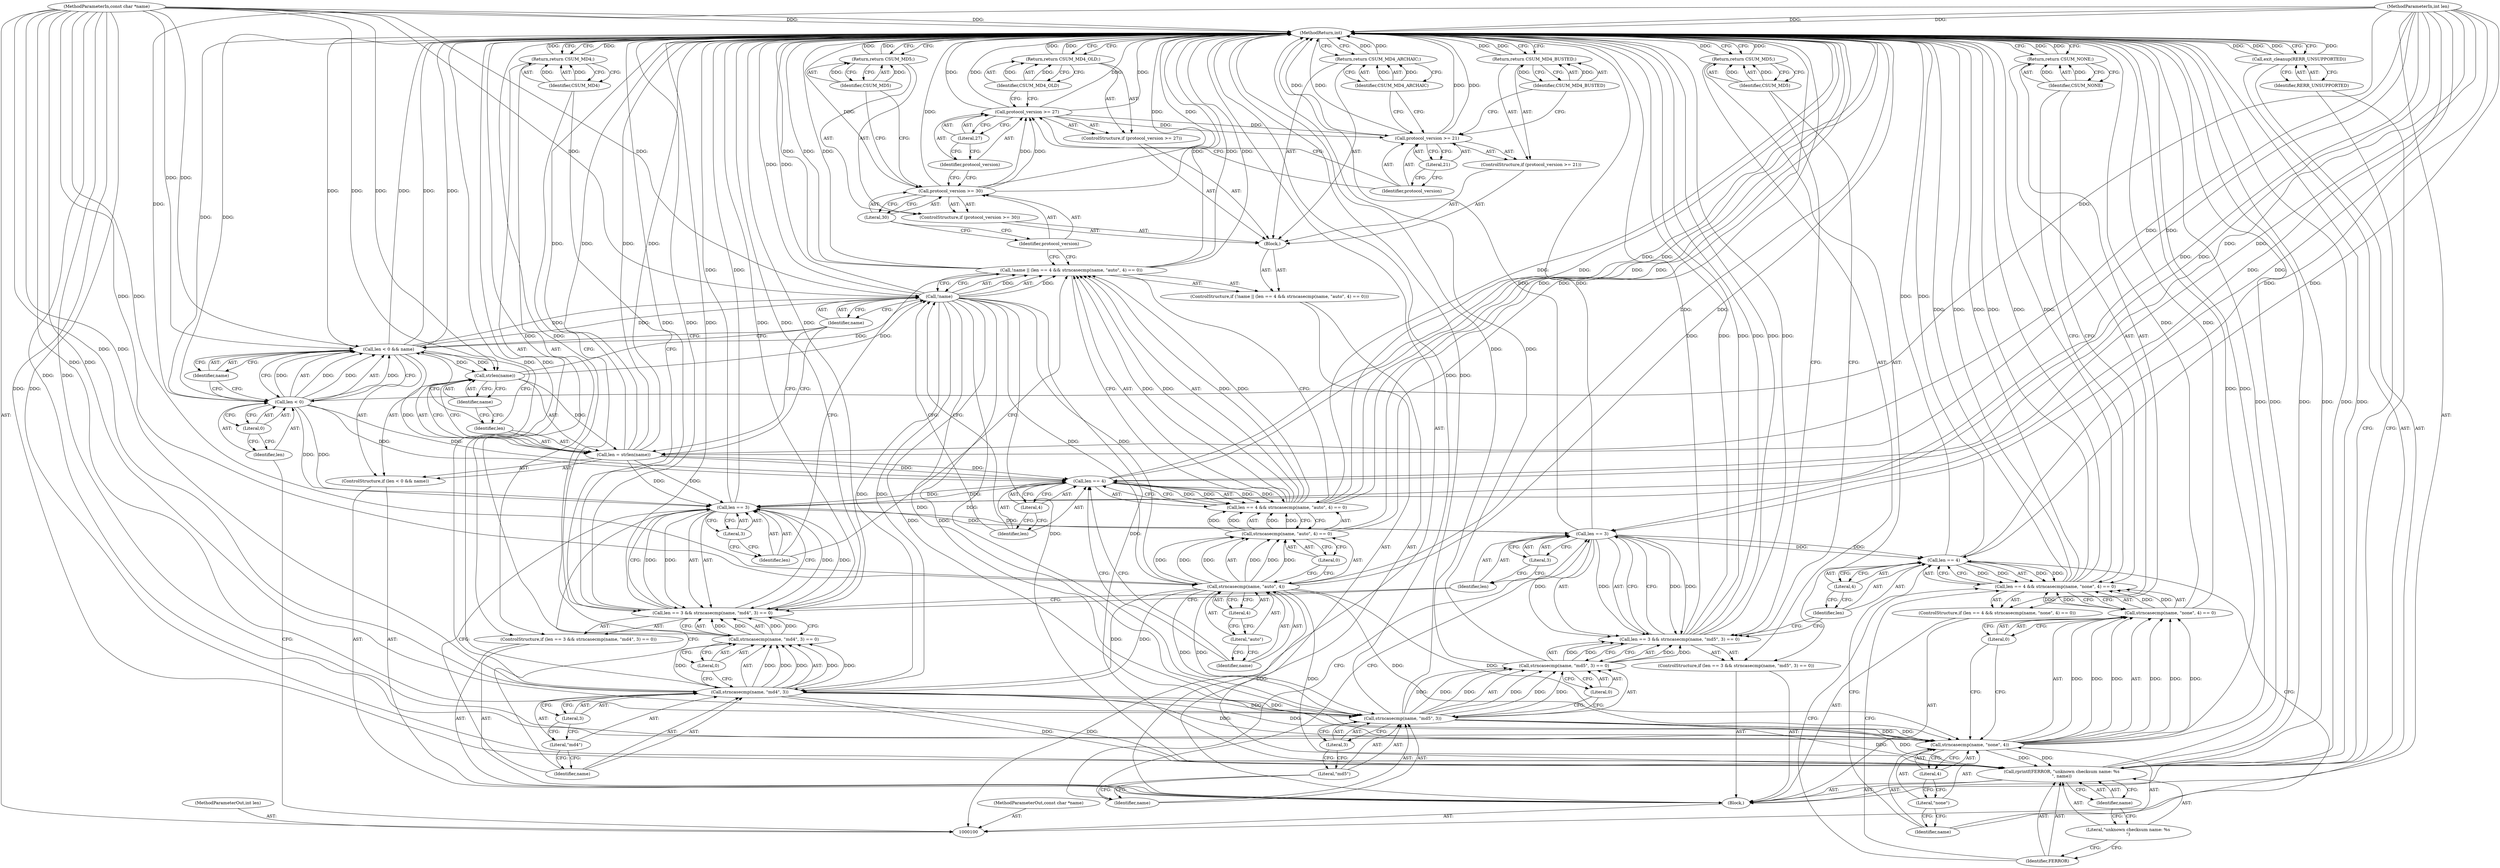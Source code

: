 digraph "0_samba_7b8a4ecd6ff9cdf4e5d3850ebf822f1e989255b3_2" {
"1000194" [label="(MethodReturn,int)"];
"1000101" [label="(MethodParameterIn,const char *name)"];
"1000255" [label="(MethodParameterOut,const char *name)"];
"1000102" [label="(MethodParameterIn,int len)"];
"1000256" [label="(MethodParameterOut,int len)"];
"1000139" [label="(Return,return CSUM_MD4_OLD;)"];
"1000140" [label="(Identifier,CSUM_MD4_OLD)"];
"1000141" [label="(ControlStructure,if (protocol_version >= 21))"];
"1000142" [label="(Call,protocol_version >= 21)"];
"1000143" [label="(Identifier,protocol_version)"];
"1000144" [label="(Literal,21)"];
"1000145" [label="(Return,return CSUM_MD4_BUSTED;)"];
"1000146" [label="(Identifier,CSUM_MD4_BUSTED)"];
"1000147" [label="(Return,return CSUM_MD4_ARCHAIC;)"];
"1000148" [label="(Identifier,CSUM_MD4_ARCHAIC)"];
"1000150" [label="(Call,len == 3 && strncasecmp(name, \"md4\", 3) == 0)"];
"1000151" [label="(Call,len == 3)"];
"1000152" [label="(Identifier,len)"];
"1000153" [label="(Literal,3)"];
"1000154" [label="(Call,strncasecmp(name, \"md4\", 3) == 0)"];
"1000155" [label="(Call,strncasecmp(name, \"md4\", 3))"];
"1000156" [label="(Identifier,name)"];
"1000157" [label="(Literal,\"md4\")"];
"1000158" [label="(Literal,3)"];
"1000159" [label="(Literal,0)"];
"1000149" [label="(ControlStructure,if (len == 3 && strncasecmp(name, \"md4\", 3) == 0))"];
"1000160" [label="(Return,return CSUM_MD4;)"];
"1000161" [label="(Identifier,CSUM_MD4)"];
"1000162" [label="(ControlStructure,if (len == 3 && strncasecmp(name, \"md5\", 3) == 0))"];
"1000166" [label="(Literal,3)"];
"1000167" [label="(Call,strncasecmp(name, \"md5\", 3) == 0)"];
"1000168" [label="(Call,strncasecmp(name, \"md5\", 3))"];
"1000169" [label="(Identifier,name)"];
"1000170" [label="(Literal,\"md5\")"];
"1000171" [label="(Literal,3)"];
"1000172" [label="(Literal,0)"];
"1000163" [label="(Call,len == 3 && strncasecmp(name, \"md5\", 3) == 0)"];
"1000164" [label="(Call,len == 3)"];
"1000165" [label="(Identifier,len)"];
"1000173" [label="(Return,return CSUM_MD5;)"];
"1000174" [label="(Identifier,CSUM_MD5)"];
"1000175" [label="(ControlStructure,if (len == 4 && strncasecmp(name, \"none\", 4) == 0))"];
"1000179" [label="(Literal,4)"];
"1000180" [label="(Call,strncasecmp(name, \"none\", 4) == 0)"];
"1000181" [label="(Call,strncasecmp(name, \"none\", 4))"];
"1000182" [label="(Identifier,name)"];
"1000183" [label="(Literal,\"none\")"];
"1000184" [label="(Literal,4)"];
"1000185" [label="(Literal,0)"];
"1000176" [label="(Call,len == 4 && strncasecmp(name, \"none\", 4) == 0)"];
"1000177" [label="(Call,len == 4)"];
"1000178" [label="(Identifier,len)"];
"1000103" [label="(Block,)"];
"1000186" [label="(Return,return CSUM_NONE;)"];
"1000187" [label="(Identifier,CSUM_NONE)"];
"1000188" [label="(Call,rprintf(FERROR, \"unknown checksum name: %s\n\", name))"];
"1000190" [label="(Literal,\"unknown checksum name: %s\n\")"];
"1000191" [label="(Identifier,name)"];
"1000189" [label="(Identifier,FERROR)"];
"1000192" [label="(Call,exit_cleanup(RERR_UNSUPPORTED))"];
"1000193" [label="(Identifier,RERR_UNSUPPORTED)"];
"1000104" [label="(ControlStructure,if (len < 0 && name))"];
"1000108" [label="(Literal,0)"];
"1000109" [label="(Identifier,name)"];
"1000105" [label="(Call,len < 0 && name)"];
"1000106" [label="(Call,len < 0)"];
"1000107" [label="(Identifier,len)"];
"1000113" [label="(Identifier,name)"];
"1000110" [label="(Call,len = strlen(name))"];
"1000111" [label="(Identifier,len)"];
"1000112" [label="(Call,strlen(name))"];
"1000114" [label="(ControlStructure,if (!name || (len == 4 && strncasecmp(name, \"auto\", 4) == 0)))"];
"1000118" [label="(Call,len == 4 && strncasecmp(name, \"auto\", 4) == 0)"];
"1000119" [label="(Call,len == 4)"];
"1000120" [label="(Identifier,len)"];
"1000121" [label="(Literal,4)"];
"1000122" [label="(Call,strncasecmp(name, \"auto\", 4) == 0)"];
"1000123" [label="(Call,strncasecmp(name, \"auto\", 4))"];
"1000124" [label="(Identifier,name)"];
"1000125" [label="(Literal,\"auto\")"];
"1000115" [label="(Call,!name || (len == 4 && strncasecmp(name, \"auto\", 4) == 0))"];
"1000116" [label="(Call,!name)"];
"1000126" [label="(Literal,4)"];
"1000127" [label="(Literal,0)"];
"1000117" [label="(Identifier,name)"];
"1000128" [label="(Block,)"];
"1000129" [label="(ControlStructure,if (protocol_version >= 30))"];
"1000132" [label="(Literal,30)"];
"1000130" [label="(Call,protocol_version >= 30)"];
"1000131" [label="(Identifier,protocol_version)"];
"1000134" [label="(Identifier,CSUM_MD5)"];
"1000133" [label="(Return,return CSUM_MD5;)"];
"1000135" [label="(ControlStructure,if (protocol_version >= 27))"];
"1000138" [label="(Literal,27)"];
"1000136" [label="(Call,protocol_version >= 27)"];
"1000137" [label="(Identifier,protocol_version)"];
"1000194" -> "1000100"  [label="AST: "];
"1000194" -> "1000133"  [label="CFG: "];
"1000194" -> "1000139"  [label="CFG: "];
"1000194" -> "1000145"  [label="CFG: "];
"1000194" -> "1000147"  [label="CFG: "];
"1000194" -> "1000160"  [label="CFG: "];
"1000194" -> "1000173"  [label="CFG: "];
"1000194" -> "1000186"  [label="CFG: "];
"1000194" -> "1000192"  [label="CFG: "];
"1000145" -> "1000194"  [label="DDG: "];
"1000173" -> "1000194"  [label="DDG: "];
"1000147" -> "1000194"  [label="DDG: "];
"1000142" -> "1000194"  [label="DDG: "];
"1000142" -> "1000194"  [label="DDG: "];
"1000168" -> "1000194"  [label="DDG: "];
"1000105" -> "1000194"  [label="DDG: "];
"1000105" -> "1000194"  [label="DDG: "];
"1000188" -> "1000194"  [label="DDG: "];
"1000188" -> "1000194"  [label="DDG: "];
"1000188" -> "1000194"  [label="DDG: "];
"1000122" -> "1000194"  [label="DDG: "];
"1000151" -> "1000194"  [label="DDG: "];
"1000180" -> "1000194"  [label="DDG: "];
"1000176" -> "1000194"  [label="DDG: "];
"1000176" -> "1000194"  [label="DDG: "];
"1000176" -> "1000194"  [label="DDG: "];
"1000115" -> "1000194"  [label="DDG: "];
"1000115" -> "1000194"  [label="DDG: "];
"1000115" -> "1000194"  [label="DDG: "];
"1000150" -> "1000194"  [label="DDG: "];
"1000150" -> "1000194"  [label="DDG: "];
"1000150" -> "1000194"  [label="DDG: "];
"1000155" -> "1000194"  [label="DDG: "];
"1000118" -> "1000194"  [label="DDG: "];
"1000118" -> "1000194"  [label="DDG: "];
"1000163" -> "1000194"  [label="DDG: "];
"1000163" -> "1000194"  [label="DDG: "];
"1000163" -> "1000194"  [label="DDG: "];
"1000181" -> "1000194"  [label="DDG: "];
"1000116" -> "1000194"  [label="DDG: "];
"1000177" -> "1000194"  [label="DDG: "];
"1000167" -> "1000194"  [label="DDG: "];
"1000130" -> "1000194"  [label="DDG: "];
"1000130" -> "1000194"  [label="DDG: "];
"1000106" -> "1000194"  [label="DDG: "];
"1000154" -> "1000194"  [label="DDG: "];
"1000102" -> "1000194"  [label="DDG: "];
"1000110" -> "1000194"  [label="DDG: "];
"1000110" -> "1000194"  [label="DDG: "];
"1000192" -> "1000194"  [label="DDG: "];
"1000192" -> "1000194"  [label="DDG: "];
"1000101" -> "1000194"  [label="DDG: "];
"1000119" -> "1000194"  [label="DDG: "];
"1000136" -> "1000194"  [label="DDG: "];
"1000136" -> "1000194"  [label="DDG: "];
"1000123" -> "1000194"  [label="DDG: "];
"1000164" -> "1000194"  [label="DDG: "];
"1000133" -> "1000194"  [label="DDG: "];
"1000139" -> "1000194"  [label="DDG: "];
"1000186" -> "1000194"  [label="DDG: "];
"1000160" -> "1000194"  [label="DDG: "];
"1000101" -> "1000100"  [label="AST: "];
"1000101" -> "1000194"  [label="DDG: "];
"1000101" -> "1000105"  [label="DDG: "];
"1000101" -> "1000112"  [label="DDG: "];
"1000101" -> "1000116"  [label="DDG: "];
"1000101" -> "1000123"  [label="DDG: "];
"1000101" -> "1000155"  [label="DDG: "];
"1000101" -> "1000168"  [label="DDG: "];
"1000101" -> "1000181"  [label="DDG: "];
"1000101" -> "1000188"  [label="DDG: "];
"1000255" -> "1000100"  [label="AST: "];
"1000102" -> "1000100"  [label="AST: "];
"1000102" -> "1000194"  [label="DDG: "];
"1000102" -> "1000106"  [label="DDG: "];
"1000102" -> "1000110"  [label="DDG: "];
"1000102" -> "1000119"  [label="DDG: "];
"1000102" -> "1000151"  [label="DDG: "];
"1000102" -> "1000164"  [label="DDG: "];
"1000102" -> "1000177"  [label="DDG: "];
"1000256" -> "1000100"  [label="AST: "];
"1000139" -> "1000135"  [label="AST: "];
"1000139" -> "1000140"  [label="CFG: "];
"1000140" -> "1000139"  [label="AST: "];
"1000194" -> "1000139"  [label="CFG: "];
"1000139" -> "1000194"  [label="DDG: "];
"1000140" -> "1000139"  [label="DDG: "];
"1000140" -> "1000139"  [label="AST: "];
"1000140" -> "1000136"  [label="CFG: "];
"1000139" -> "1000140"  [label="CFG: "];
"1000140" -> "1000139"  [label="DDG: "];
"1000141" -> "1000128"  [label="AST: "];
"1000142" -> "1000141"  [label="AST: "];
"1000145" -> "1000141"  [label="AST: "];
"1000142" -> "1000141"  [label="AST: "];
"1000142" -> "1000144"  [label="CFG: "];
"1000143" -> "1000142"  [label="AST: "];
"1000144" -> "1000142"  [label="AST: "];
"1000146" -> "1000142"  [label="CFG: "];
"1000148" -> "1000142"  [label="CFG: "];
"1000142" -> "1000194"  [label="DDG: "];
"1000142" -> "1000194"  [label="DDG: "];
"1000136" -> "1000142"  [label="DDG: "];
"1000143" -> "1000142"  [label="AST: "];
"1000143" -> "1000136"  [label="CFG: "];
"1000144" -> "1000143"  [label="CFG: "];
"1000144" -> "1000142"  [label="AST: "];
"1000144" -> "1000143"  [label="CFG: "];
"1000142" -> "1000144"  [label="CFG: "];
"1000145" -> "1000141"  [label="AST: "];
"1000145" -> "1000146"  [label="CFG: "];
"1000146" -> "1000145"  [label="AST: "];
"1000194" -> "1000145"  [label="CFG: "];
"1000145" -> "1000194"  [label="DDG: "];
"1000146" -> "1000145"  [label="DDG: "];
"1000146" -> "1000145"  [label="AST: "];
"1000146" -> "1000142"  [label="CFG: "];
"1000145" -> "1000146"  [label="CFG: "];
"1000146" -> "1000145"  [label="DDG: "];
"1000147" -> "1000128"  [label="AST: "];
"1000147" -> "1000148"  [label="CFG: "];
"1000148" -> "1000147"  [label="AST: "];
"1000194" -> "1000147"  [label="CFG: "];
"1000147" -> "1000194"  [label="DDG: "];
"1000148" -> "1000147"  [label="DDG: "];
"1000148" -> "1000147"  [label="AST: "];
"1000148" -> "1000142"  [label="CFG: "];
"1000147" -> "1000148"  [label="CFG: "];
"1000148" -> "1000147"  [label="DDG: "];
"1000150" -> "1000149"  [label="AST: "];
"1000150" -> "1000151"  [label="CFG: "];
"1000150" -> "1000154"  [label="CFG: "];
"1000151" -> "1000150"  [label="AST: "];
"1000154" -> "1000150"  [label="AST: "];
"1000161" -> "1000150"  [label="CFG: "];
"1000165" -> "1000150"  [label="CFG: "];
"1000150" -> "1000194"  [label="DDG: "];
"1000150" -> "1000194"  [label="DDG: "];
"1000150" -> "1000194"  [label="DDG: "];
"1000151" -> "1000150"  [label="DDG: "];
"1000151" -> "1000150"  [label="DDG: "];
"1000154" -> "1000150"  [label="DDG: "];
"1000154" -> "1000150"  [label="DDG: "];
"1000151" -> "1000150"  [label="AST: "];
"1000151" -> "1000153"  [label="CFG: "];
"1000152" -> "1000151"  [label="AST: "];
"1000153" -> "1000151"  [label="AST: "];
"1000156" -> "1000151"  [label="CFG: "];
"1000150" -> "1000151"  [label="CFG: "];
"1000151" -> "1000194"  [label="DDG: "];
"1000151" -> "1000150"  [label="DDG: "];
"1000151" -> "1000150"  [label="DDG: "];
"1000106" -> "1000151"  [label="DDG: "];
"1000119" -> "1000151"  [label="DDG: "];
"1000110" -> "1000151"  [label="DDG: "];
"1000102" -> "1000151"  [label="DDG: "];
"1000151" -> "1000164"  [label="DDG: "];
"1000152" -> "1000151"  [label="AST: "];
"1000152" -> "1000115"  [label="CFG: "];
"1000153" -> "1000152"  [label="CFG: "];
"1000153" -> "1000151"  [label="AST: "];
"1000153" -> "1000152"  [label="CFG: "];
"1000151" -> "1000153"  [label="CFG: "];
"1000154" -> "1000150"  [label="AST: "];
"1000154" -> "1000159"  [label="CFG: "];
"1000155" -> "1000154"  [label="AST: "];
"1000159" -> "1000154"  [label="AST: "];
"1000150" -> "1000154"  [label="CFG: "];
"1000154" -> "1000194"  [label="DDG: "];
"1000154" -> "1000150"  [label="DDG: "];
"1000154" -> "1000150"  [label="DDG: "];
"1000155" -> "1000154"  [label="DDG: "];
"1000155" -> "1000154"  [label="DDG: "];
"1000155" -> "1000154"  [label="DDG: "];
"1000155" -> "1000154"  [label="AST: "];
"1000155" -> "1000158"  [label="CFG: "];
"1000156" -> "1000155"  [label="AST: "];
"1000157" -> "1000155"  [label="AST: "];
"1000158" -> "1000155"  [label="AST: "];
"1000159" -> "1000155"  [label="CFG: "];
"1000155" -> "1000194"  [label="DDG: "];
"1000155" -> "1000154"  [label="DDG: "];
"1000155" -> "1000154"  [label="DDG: "];
"1000155" -> "1000154"  [label="DDG: "];
"1000116" -> "1000155"  [label="DDG: "];
"1000123" -> "1000155"  [label="DDG: "];
"1000101" -> "1000155"  [label="DDG: "];
"1000155" -> "1000168"  [label="DDG: "];
"1000155" -> "1000181"  [label="DDG: "];
"1000155" -> "1000188"  [label="DDG: "];
"1000156" -> "1000155"  [label="AST: "];
"1000156" -> "1000151"  [label="CFG: "];
"1000157" -> "1000156"  [label="CFG: "];
"1000157" -> "1000155"  [label="AST: "];
"1000157" -> "1000156"  [label="CFG: "];
"1000158" -> "1000157"  [label="CFG: "];
"1000158" -> "1000155"  [label="AST: "];
"1000158" -> "1000157"  [label="CFG: "];
"1000155" -> "1000158"  [label="CFG: "];
"1000159" -> "1000154"  [label="AST: "];
"1000159" -> "1000155"  [label="CFG: "];
"1000154" -> "1000159"  [label="CFG: "];
"1000149" -> "1000103"  [label="AST: "];
"1000150" -> "1000149"  [label="AST: "];
"1000160" -> "1000149"  [label="AST: "];
"1000160" -> "1000149"  [label="AST: "];
"1000160" -> "1000161"  [label="CFG: "];
"1000161" -> "1000160"  [label="AST: "];
"1000194" -> "1000160"  [label="CFG: "];
"1000160" -> "1000194"  [label="DDG: "];
"1000161" -> "1000160"  [label="DDG: "];
"1000161" -> "1000160"  [label="AST: "];
"1000161" -> "1000150"  [label="CFG: "];
"1000160" -> "1000161"  [label="CFG: "];
"1000161" -> "1000160"  [label="DDG: "];
"1000162" -> "1000103"  [label="AST: "];
"1000163" -> "1000162"  [label="AST: "];
"1000173" -> "1000162"  [label="AST: "];
"1000166" -> "1000164"  [label="AST: "];
"1000166" -> "1000165"  [label="CFG: "];
"1000164" -> "1000166"  [label="CFG: "];
"1000167" -> "1000163"  [label="AST: "];
"1000167" -> "1000172"  [label="CFG: "];
"1000168" -> "1000167"  [label="AST: "];
"1000172" -> "1000167"  [label="AST: "];
"1000163" -> "1000167"  [label="CFG: "];
"1000167" -> "1000194"  [label="DDG: "];
"1000167" -> "1000163"  [label="DDG: "];
"1000167" -> "1000163"  [label="DDG: "];
"1000168" -> "1000167"  [label="DDG: "];
"1000168" -> "1000167"  [label="DDG: "];
"1000168" -> "1000167"  [label="DDG: "];
"1000168" -> "1000167"  [label="AST: "];
"1000168" -> "1000171"  [label="CFG: "];
"1000169" -> "1000168"  [label="AST: "];
"1000170" -> "1000168"  [label="AST: "];
"1000171" -> "1000168"  [label="AST: "];
"1000172" -> "1000168"  [label="CFG: "];
"1000168" -> "1000194"  [label="DDG: "];
"1000168" -> "1000167"  [label="DDG: "];
"1000168" -> "1000167"  [label="DDG: "];
"1000168" -> "1000167"  [label="DDG: "];
"1000116" -> "1000168"  [label="DDG: "];
"1000155" -> "1000168"  [label="DDG: "];
"1000123" -> "1000168"  [label="DDG: "];
"1000101" -> "1000168"  [label="DDG: "];
"1000168" -> "1000181"  [label="DDG: "];
"1000168" -> "1000188"  [label="DDG: "];
"1000169" -> "1000168"  [label="AST: "];
"1000169" -> "1000164"  [label="CFG: "];
"1000170" -> "1000169"  [label="CFG: "];
"1000170" -> "1000168"  [label="AST: "];
"1000170" -> "1000169"  [label="CFG: "];
"1000171" -> "1000170"  [label="CFG: "];
"1000171" -> "1000168"  [label="AST: "];
"1000171" -> "1000170"  [label="CFG: "];
"1000168" -> "1000171"  [label="CFG: "];
"1000172" -> "1000167"  [label="AST: "];
"1000172" -> "1000168"  [label="CFG: "];
"1000167" -> "1000172"  [label="CFG: "];
"1000163" -> "1000162"  [label="AST: "];
"1000163" -> "1000164"  [label="CFG: "];
"1000163" -> "1000167"  [label="CFG: "];
"1000164" -> "1000163"  [label="AST: "];
"1000167" -> "1000163"  [label="AST: "];
"1000174" -> "1000163"  [label="CFG: "];
"1000178" -> "1000163"  [label="CFG: "];
"1000163" -> "1000194"  [label="DDG: "];
"1000163" -> "1000194"  [label="DDG: "];
"1000163" -> "1000194"  [label="DDG: "];
"1000164" -> "1000163"  [label="DDG: "];
"1000164" -> "1000163"  [label="DDG: "];
"1000167" -> "1000163"  [label="DDG: "];
"1000167" -> "1000163"  [label="DDG: "];
"1000164" -> "1000163"  [label="AST: "];
"1000164" -> "1000166"  [label="CFG: "];
"1000165" -> "1000164"  [label="AST: "];
"1000166" -> "1000164"  [label="AST: "];
"1000169" -> "1000164"  [label="CFG: "];
"1000163" -> "1000164"  [label="CFG: "];
"1000164" -> "1000194"  [label="DDG: "];
"1000164" -> "1000163"  [label="DDG: "];
"1000164" -> "1000163"  [label="DDG: "];
"1000151" -> "1000164"  [label="DDG: "];
"1000102" -> "1000164"  [label="DDG: "];
"1000164" -> "1000177"  [label="DDG: "];
"1000165" -> "1000164"  [label="AST: "];
"1000165" -> "1000150"  [label="CFG: "];
"1000166" -> "1000165"  [label="CFG: "];
"1000173" -> "1000162"  [label="AST: "];
"1000173" -> "1000174"  [label="CFG: "];
"1000174" -> "1000173"  [label="AST: "];
"1000194" -> "1000173"  [label="CFG: "];
"1000173" -> "1000194"  [label="DDG: "];
"1000174" -> "1000173"  [label="DDG: "];
"1000174" -> "1000173"  [label="AST: "];
"1000174" -> "1000163"  [label="CFG: "];
"1000173" -> "1000174"  [label="CFG: "];
"1000174" -> "1000173"  [label="DDG: "];
"1000175" -> "1000103"  [label="AST: "];
"1000176" -> "1000175"  [label="AST: "];
"1000186" -> "1000175"  [label="AST: "];
"1000179" -> "1000177"  [label="AST: "];
"1000179" -> "1000178"  [label="CFG: "];
"1000177" -> "1000179"  [label="CFG: "];
"1000180" -> "1000176"  [label="AST: "];
"1000180" -> "1000185"  [label="CFG: "];
"1000181" -> "1000180"  [label="AST: "];
"1000185" -> "1000180"  [label="AST: "];
"1000176" -> "1000180"  [label="CFG: "];
"1000180" -> "1000194"  [label="DDG: "];
"1000180" -> "1000176"  [label="DDG: "];
"1000180" -> "1000176"  [label="DDG: "];
"1000181" -> "1000180"  [label="DDG: "];
"1000181" -> "1000180"  [label="DDG: "];
"1000181" -> "1000180"  [label="DDG: "];
"1000181" -> "1000180"  [label="AST: "];
"1000181" -> "1000184"  [label="CFG: "];
"1000182" -> "1000181"  [label="AST: "];
"1000183" -> "1000181"  [label="AST: "];
"1000184" -> "1000181"  [label="AST: "];
"1000185" -> "1000181"  [label="CFG: "];
"1000181" -> "1000194"  [label="DDG: "];
"1000181" -> "1000180"  [label="DDG: "];
"1000181" -> "1000180"  [label="DDG: "];
"1000181" -> "1000180"  [label="DDG: "];
"1000116" -> "1000181"  [label="DDG: "];
"1000168" -> "1000181"  [label="DDG: "];
"1000155" -> "1000181"  [label="DDG: "];
"1000123" -> "1000181"  [label="DDG: "];
"1000101" -> "1000181"  [label="DDG: "];
"1000181" -> "1000188"  [label="DDG: "];
"1000182" -> "1000181"  [label="AST: "];
"1000182" -> "1000177"  [label="CFG: "];
"1000183" -> "1000182"  [label="CFG: "];
"1000183" -> "1000181"  [label="AST: "];
"1000183" -> "1000182"  [label="CFG: "];
"1000184" -> "1000183"  [label="CFG: "];
"1000184" -> "1000181"  [label="AST: "];
"1000184" -> "1000183"  [label="CFG: "];
"1000181" -> "1000184"  [label="CFG: "];
"1000185" -> "1000180"  [label="AST: "];
"1000185" -> "1000181"  [label="CFG: "];
"1000180" -> "1000185"  [label="CFG: "];
"1000176" -> "1000175"  [label="AST: "];
"1000176" -> "1000177"  [label="CFG: "];
"1000176" -> "1000180"  [label="CFG: "];
"1000177" -> "1000176"  [label="AST: "];
"1000180" -> "1000176"  [label="AST: "];
"1000187" -> "1000176"  [label="CFG: "];
"1000189" -> "1000176"  [label="CFG: "];
"1000176" -> "1000194"  [label="DDG: "];
"1000176" -> "1000194"  [label="DDG: "];
"1000176" -> "1000194"  [label="DDG: "];
"1000177" -> "1000176"  [label="DDG: "];
"1000177" -> "1000176"  [label="DDG: "];
"1000180" -> "1000176"  [label="DDG: "];
"1000180" -> "1000176"  [label="DDG: "];
"1000177" -> "1000176"  [label="AST: "];
"1000177" -> "1000179"  [label="CFG: "];
"1000178" -> "1000177"  [label="AST: "];
"1000179" -> "1000177"  [label="AST: "];
"1000182" -> "1000177"  [label="CFG: "];
"1000176" -> "1000177"  [label="CFG: "];
"1000177" -> "1000194"  [label="DDG: "];
"1000177" -> "1000176"  [label="DDG: "];
"1000177" -> "1000176"  [label="DDG: "];
"1000164" -> "1000177"  [label="DDG: "];
"1000102" -> "1000177"  [label="DDG: "];
"1000178" -> "1000177"  [label="AST: "];
"1000178" -> "1000163"  [label="CFG: "];
"1000179" -> "1000178"  [label="CFG: "];
"1000103" -> "1000100"  [label="AST: "];
"1000104" -> "1000103"  [label="AST: "];
"1000114" -> "1000103"  [label="AST: "];
"1000149" -> "1000103"  [label="AST: "];
"1000162" -> "1000103"  [label="AST: "];
"1000175" -> "1000103"  [label="AST: "];
"1000188" -> "1000103"  [label="AST: "];
"1000192" -> "1000103"  [label="AST: "];
"1000186" -> "1000175"  [label="AST: "];
"1000186" -> "1000187"  [label="CFG: "];
"1000187" -> "1000186"  [label="AST: "];
"1000194" -> "1000186"  [label="CFG: "];
"1000186" -> "1000194"  [label="DDG: "];
"1000187" -> "1000186"  [label="DDG: "];
"1000187" -> "1000186"  [label="AST: "];
"1000187" -> "1000176"  [label="CFG: "];
"1000186" -> "1000187"  [label="CFG: "];
"1000187" -> "1000186"  [label="DDG: "];
"1000188" -> "1000103"  [label="AST: "];
"1000188" -> "1000191"  [label="CFG: "];
"1000189" -> "1000188"  [label="AST: "];
"1000190" -> "1000188"  [label="AST: "];
"1000191" -> "1000188"  [label="AST: "];
"1000193" -> "1000188"  [label="CFG: "];
"1000188" -> "1000194"  [label="DDG: "];
"1000188" -> "1000194"  [label="DDG: "];
"1000188" -> "1000194"  [label="DDG: "];
"1000168" -> "1000188"  [label="DDG: "];
"1000155" -> "1000188"  [label="DDG: "];
"1000123" -> "1000188"  [label="DDG: "];
"1000181" -> "1000188"  [label="DDG: "];
"1000116" -> "1000188"  [label="DDG: "];
"1000101" -> "1000188"  [label="DDG: "];
"1000190" -> "1000188"  [label="AST: "];
"1000190" -> "1000189"  [label="CFG: "];
"1000191" -> "1000190"  [label="CFG: "];
"1000191" -> "1000188"  [label="AST: "];
"1000191" -> "1000190"  [label="CFG: "];
"1000188" -> "1000191"  [label="CFG: "];
"1000189" -> "1000188"  [label="AST: "];
"1000189" -> "1000176"  [label="CFG: "];
"1000190" -> "1000189"  [label="CFG: "];
"1000192" -> "1000103"  [label="AST: "];
"1000192" -> "1000193"  [label="CFG: "];
"1000193" -> "1000192"  [label="AST: "];
"1000194" -> "1000192"  [label="CFG: "];
"1000192" -> "1000194"  [label="DDG: "];
"1000192" -> "1000194"  [label="DDG: "];
"1000193" -> "1000192"  [label="AST: "];
"1000193" -> "1000188"  [label="CFG: "];
"1000192" -> "1000193"  [label="CFG: "];
"1000104" -> "1000103"  [label="AST: "];
"1000105" -> "1000104"  [label="AST: "];
"1000110" -> "1000104"  [label="AST: "];
"1000108" -> "1000106"  [label="AST: "];
"1000108" -> "1000107"  [label="CFG: "];
"1000106" -> "1000108"  [label="CFG: "];
"1000109" -> "1000105"  [label="AST: "];
"1000109" -> "1000106"  [label="CFG: "];
"1000105" -> "1000109"  [label="CFG: "];
"1000105" -> "1000104"  [label="AST: "];
"1000105" -> "1000106"  [label="CFG: "];
"1000105" -> "1000109"  [label="CFG: "];
"1000106" -> "1000105"  [label="AST: "];
"1000109" -> "1000105"  [label="AST: "];
"1000111" -> "1000105"  [label="CFG: "];
"1000117" -> "1000105"  [label="CFG: "];
"1000105" -> "1000194"  [label="DDG: "];
"1000105" -> "1000194"  [label="DDG: "];
"1000106" -> "1000105"  [label="DDG: "];
"1000106" -> "1000105"  [label="DDG: "];
"1000101" -> "1000105"  [label="DDG: "];
"1000105" -> "1000112"  [label="DDG: "];
"1000105" -> "1000116"  [label="DDG: "];
"1000106" -> "1000105"  [label="AST: "];
"1000106" -> "1000108"  [label="CFG: "];
"1000107" -> "1000106"  [label="AST: "];
"1000108" -> "1000106"  [label="AST: "];
"1000109" -> "1000106"  [label="CFG: "];
"1000105" -> "1000106"  [label="CFG: "];
"1000106" -> "1000194"  [label="DDG: "];
"1000106" -> "1000105"  [label="DDG: "];
"1000106" -> "1000105"  [label="DDG: "];
"1000102" -> "1000106"  [label="DDG: "];
"1000106" -> "1000119"  [label="DDG: "];
"1000106" -> "1000151"  [label="DDG: "];
"1000107" -> "1000106"  [label="AST: "];
"1000107" -> "1000100"  [label="CFG: "];
"1000108" -> "1000107"  [label="CFG: "];
"1000113" -> "1000112"  [label="AST: "];
"1000113" -> "1000111"  [label="CFG: "];
"1000112" -> "1000113"  [label="CFG: "];
"1000110" -> "1000104"  [label="AST: "];
"1000110" -> "1000112"  [label="CFG: "];
"1000111" -> "1000110"  [label="AST: "];
"1000112" -> "1000110"  [label="AST: "];
"1000117" -> "1000110"  [label="CFG: "];
"1000110" -> "1000194"  [label="DDG: "];
"1000110" -> "1000194"  [label="DDG: "];
"1000112" -> "1000110"  [label="DDG: "];
"1000102" -> "1000110"  [label="DDG: "];
"1000110" -> "1000119"  [label="DDG: "];
"1000110" -> "1000151"  [label="DDG: "];
"1000111" -> "1000110"  [label="AST: "];
"1000111" -> "1000105"  [label="CFG: "];
"1000113" -> "1000111"  [label="CFG: "];
"1000112" -> "1000110"  [label="AST: "];
"1000112" -> "1000113"  [label="CFG: "];
"1000113" -> "1000112"  [label="AST: "];
"1000110" -> "1000112"  [label="CFG: "];
"1000112" -> "1000110"  [label="DDG: "];
"1000105" -> "1000112"  [label="DDG: "];
"1000101" -> "1000112"  [label="DDG: "];
"1000112" -> "1000116"  [label="DDG: "];
"1000114" -> "1000103"  [label="AST: "];
"1000115" -> "1000114"  [label="AST: "];
"1000128" -> "1000114"  [label="AST: "];
"1000118" -> "1000115"  [label="AST: "];
"1000118" -> "1000119"  [label="CFG: "];
"1000118" -> "1000122"  [label="CFG: "];
"1000119" -> "1000118"  [label="AST: "];
"1000122" -> "1000118"  [label="AST: "];
"1000115" -> "1000118"  [label="CFG: "];
"1000118" -> "1000194"  [label="DDG: "];
"1000118" -> "1000194"  [label="DDG: "];
"1000118" -> "1000115"  [label="DDG: "];
"1000118" -> "1000115"  [label="DDG: "];
"1000119" -> "1000118"  [label="DDG: "];
"1000119" -> "1000118"  [label="DDG: "];
"1000122" -> "1000118"  [label="DDG: "];
"1000122" -> "1000118"  [label="DDG: "];
"1000119" -> "1000118"  [label="AST: "];
"1000119" -> "1000121"  [label="CFG: "];
"1000120" -> "1000119"  [label="AST: "];
"1000121" -> "1000119"  [label="AST: "];
"1000124" -> "1000119"  [label="CFG: "];
"1000118" -> "1000119"  [label="CFG: "];
"1000119" -> "1000194"  [label="DDG: "];
"1000119" -> "1000118"  [label="DDG: "];
"1000119" -> "1000118"  [label="DDG: "];
"1000106" -> "1000119"  [label="DDG: "];
"1000110" -> "1000119"  [label="DDG: "];
"1000102" -> "1000119"  [label="DDG: "];
"1000119" -> "1000151"  [label="DDG: "];
"1000120" -> "1000119"  [label="AST: "];
"1000120" -> "1000116"  [label="CFG: "];
"1000121" -> "1000120"  [label="CFG: "];
"1000121" -> "1000119"  [label="AST: "];
"1000121" -> "1000120"  [label="CFG: "];
"1000119" -> "1000121"  [label="CFG: "];
"1000122" -> "1000118"  [label="AST: "];
"1000122" -> "1000127"  [label="CFG: "];
"1000123" -> "1000122"  [label="AST: "];
"1000127" -> "1000122"  [label="AST: "];
"1000118" -> "1000122"  [label="CFG: "];
"1000122" -> "1000194"  [label="DDG: "];
"1000122" -> "1000118"  [label="DDG: "];
"1000122" -> "1000118"  [label="DDG: "];
"1000123" -> "1000122"  [label="DDG: "];
"1000123" -> "1000122"  [label="DDG: "];
"1000123" -> "1000122"  [label="DDG: "];
"1000123" -> "1000122"  [label="AST: "];
"1000123" -> "1000126"  [label="CFG: "];
"1000124" -> "1000123"  [label="AST: "];
"1000125" -> "1000123"  [label="AST: "];
"1000126" -> "1000123"  [label="AST: "];
"1000127" -> "1000123"  [label="CFG: "];
"1000123" -> "1000194"  [label="DDG: "];
"1000123" -> "1000122"  [label="DDG: "];
"1000123" -> "1000122"  [label="DDG: "];
"1000123" -> "1000122"  [label="DDG: "];
"1000116" -> "1000123"  [label="DDG: "];
"1000101" -> "1000123"  [label="DDG: "];
"1000123" -> "1000155"  [label="DDG: "];
"1000123" -> "1000168"  [label="DDG: "];
"1000123" -> "1000181"  [label="DDG: "];
"1000123" -> "1000188"  [label="DDG: "];
"1000124" -> "1000123"  [label="AST: "];
"1000124" -> "1000119"  [label="CFG: "];
"1000125" -> "1000124"  [label="CFG: "];
"1000125" -> "1000123"  [label="AST: "];
"1000125" -> "1000124"  [label="CFG: "];
"1000126" -> "1000125"  [label="CFG: "];
"1000115" -> "1000114"  [label="AST: "];
"1000115" -> "1000116"  [label="CFG: "];
"1000115" -> "1000118"  [label="CFG: "];
"1000116" -> "1000115"  [label="AST: "];
"1000118" -> "1000115"  [label="AST: "];
"1000131" -> "1000115"  [label="CFG: "];
"1000152" -> "1000115"  [label="CFG: "];
"1000115" -> "1000194"  [label="DDG: "];
"1000115" -> "1000194"  [label="DDG: "];
"1000115" -> "1000194"  [label="DDG: "];
"1000116" -> "1000115"  [label="DDG: "];
"1000118" -> "1000115"  [label="DDG: "];
"1000118" -> "1000115"  [label="DDG: "];
"1000116" -> "1000115"  [label="AST: "];
"1000116" -> "1000117"  [label="CFG: "];
"1000117" -> "1000116"  [label="AST: "];
"1000120" -> "1000116"  [label="CFG: "];
"1000115" -> "1000116"  [label="CFG: "];
"1000116" -> "1000194"  [label="DDG: "];
"1000116" -> "1000115"  [label="DDG: "];
"1000105" -> "1000116"  [label="DDG: "];
"1000112" -> "1000116"  [label="DDG: "];
"1000101" -> "1000116"  [label="DDG: "];
"1000116" -> "1000123"  [label="DDG: "];
"1000116" -> "1000155"  [label="DDG: "];
"1000116" -> "1000168"  [label="DDG: "];
"1000116" -> "1000181"  [label="DDG: "];
"1000116" -> "1000188"  [label="DDG: "];
"1000126" -> "1000123"  [label="AST: "];
"1000126" -> "1000125"  [label="CFG: "];
"1000123" -> "1000126"  [label="CFG: "];
"1000127" -> "1000122"  [label="AST: "];
"1000127" -> "1000123"  [label="CFG: "];
"1000122" -> "1000127"  [label="CFG: "];
"1000117" -> "1000116"  [label="AST: "];
"1000117" -> "1000110"  [label="CFG: "];
"1000117" -> "1000105"  [label="CFG: "];
"1000116" -> "1000117"  [label="CFG: "];
"1000128" -> "1000114"  [label="AST: "];
"1000129" -> "1000128"  [label="AST: "];
"1000135" -> "1000128"  [label="AST: "];
"1000141" -> "1000128"  [label="AST: "];
"1000147" -> "1000128"  [label="AST: "];
"1000129" -> "1000128"  [label="AST: "];
"1000130" -> "1000129"  [label="AST: "];
"1000133" -> "1000129"  [label="AST: "];
"1000132" -> "1000130"  [label="AST: "];
"1000132" -> "1000131"  [label="CFG: "];
"1000130" -> "1000132"  [label="CFG: "];
"1000130" -> "1000129"  [label="AST: "];
"1000130" -> "1000132"  [label="CFG: "];
"1000131" -> "1000130"  [label="AST: "];
"1000132" -> "1000130"  [label="AST: "];
"1000134" -> "1000130"  [label="CFG: "];
"1000137" -> "1000130"  [label="CFG: "];
"1000130" -> "1000194"  [label="DDG: "];
"1000130" -> "1000194"  [label="DDG: "];
"1000130" -> "1000136"  [label="DDG: "];
"1000131" -> "1000130"  [label="AST: "];
"1000131" -> "1000115"  [label="CFG: "];
"1000132" -> "1000131"  [label="CFG: "];
"1000134" -> "1000133"  [label="AST: "];
"1000134" -> "1000130"  [label="CFG: "];
"1000133" -> "1000134"  [label="CFG: "];
"1000134" -> "1000133"  [label="DDG: "];
"1000133" -> "1000129"  [label="AST: "];
"1000133" -> "1000134"  [label="CFG: "];
"1000134" -> "1000133"  [label="AST: "];
"1000194" -> "1000133"  [label="CFG: "];
"1000133" -> "1000194"  [label="DDG: "];
"1000134" -> "1000133"  [label="DDG: "];
"1000135" -> "1000128"  [label="AST: "];
"1000136" -> "1000135"  [label="AST: "];
"1000139" -> "1000135"  [label="AST: "];
"1000138" -> "1000136"  [label="AST: "];
"1000138" -> "1000137"  [label="CFG: "];
"1000136" -> "1000138"  [label="CFG: "];
"1000136" -> "1000135"  [label="AST: "];
"1000136" -> "1000138"  [label="CFG: "];
"1000137" -> "1000136"  [label="AST: "];
"1000138" -> "1000136"  [label="AST: "];
"1000140" -> "1000136"  [label="CFG: "];
"1000143" -> "1000136"  [label="CFG: "];
"1000136" -> "1000194"  [label="DDG: "];
"1000136" -> "1000194"  [label="DDG: "];
"1000130" -> "1000136"  [label="DDG: "];
"1000136" -> "1000142"  [label="DDG: "];
"1000137" -> "1000136"  [label="AST: "];
"1000137" -> "1000130"  [label="CFG: "];
"1000138" -> "1000137"  [label="CFG: "];
}
